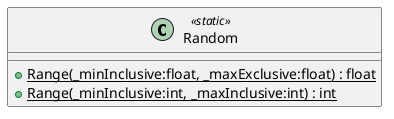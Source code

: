 @startuml
class Random <<static>> {
    + {static} Range(_minInclusive:float, _maxExclusive:float) : float
    + {static} Range(_minInclusive:int, _maxInclusive:int) : int
}
@enduml
